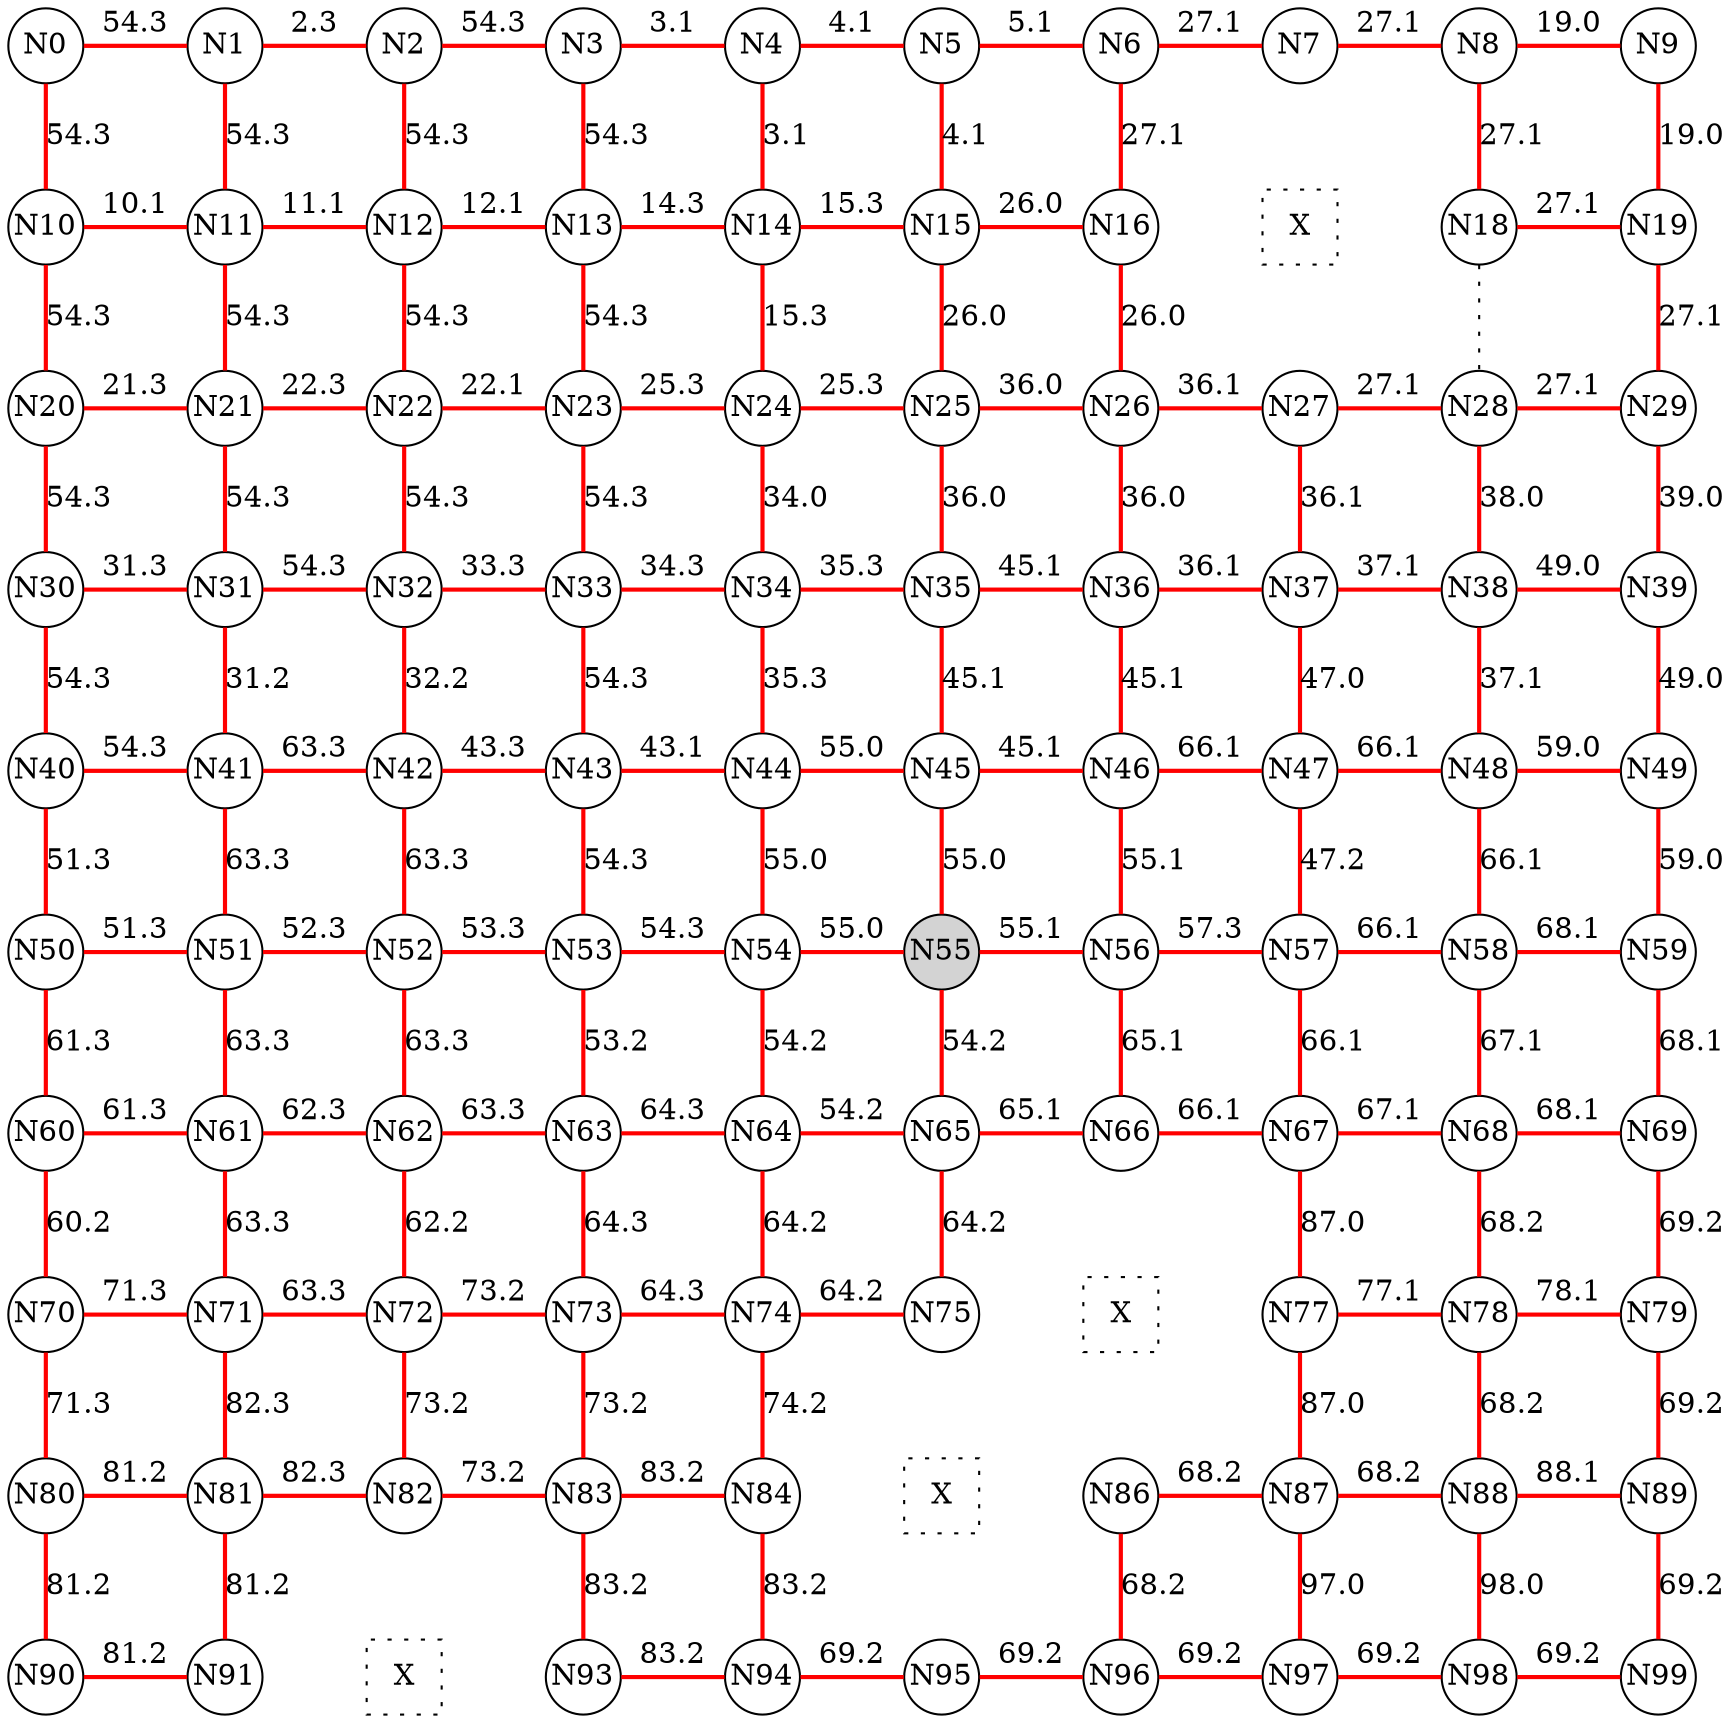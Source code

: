 
 digraph G { graph [layout=dot] 
 {rank=same; N0 [shape=circle, fixedsize=true]; N1 [shape=circle, fixedsize=true]; N2 [shape=circle, fixedsize=true]; N3 [shape=circle, fixedsize=true]; N4 [shape=circle, fixedsize=true]; N5 [shape=circle, fixedsize=true]; N6 [shape=circle, fixedsize=true]; N7 [shape=circle, fixedsize=true]; N8 [shape=circle, fixedsize=true]; N9 [shape=circle, fixedsize=true];  }
 {rank=same; N10 [shape=circle, fixedsize=true]; N11 [shape=circle, fixedsize=true]; N12 [shape=circle, fixedsize=true]; N13 [shape=circle, fixedsize=true]; N14 [shape=circle, fixedsize=true]; N15 [shape=circle, fixedsize=true]; N16 [shape=circle, fixedsize=true]; N17 [shape=square, style=dotted, fixedsize=true, label=X]; N18 [shape=circle, fixedsize=true]; N19 [shape=circle, fixedsize=true];  }
 {rank=same; N20 [shape=circle, fixedsize=true]; N21 [shape=circle, fixedsize=true]; N22 [shape=circle, fixedsize=true]; N23 [shape=circle, fixedsize=true]; N24 [shape=circle, fixedsize=true]; N25 [shape=circle, fixedsize=true]; N26 [shape=circle, fixedsize=true]; N27 [shape=circle, fixedsize=true]; N28 [shape=circle, fixedsize=true]; N29 [shape=circle, fixedsize=true];  }
 {rank=same; N30 [shape=circle, fixedsize=true]; N31 [shape=circle, fixedsize=true]; N32 [shape=circle, fixedsize=true]; N33 [shape=circle, fixedsize=true]; N34 [shape=circle, fixedsize=true]; N35 [shape=circle, fixedsize=true]; N36 [shape=circle, fixedsize=true]; N37 [shape=circle, fixedsize=true]; N38 [shape=circle, fixedsize=true]; N39 [shape=circle, fixedsize=true];  }
 {rank=same; N40 [shape=circle, fixedsize=true]; N41 [shape=circle, fixedsize=true]; N42 [shape=circle, fixedsize=true]; N43 [shape=circle, fixedsize=true]; N44 [shape=circle, fixedsize=true]; N45 [shape=circle, fixedsize=true]; N46 [shape=circle, fixedsize=true]; N47 [shape=circle, fixedsize=true]; N48 [shape=circle, fixedsize=true]; N49 [shape=circle, fixedsize=true];  }
 {rank=same; N50 [shape=circle, fixedsize=true]; N51 [shape=circle, fixedsize=true]; N52 [shape=circle, fixedsize=true]; N53 [shape=circle, fixedsize=true]; N54 [shape=circle, fixedsize=true]; N55 [shape=circle, style=filled, fixedsize=true]; N56 [shape=circle, fixedsize=true]; N57 [shape=circle, fixedsize=true]; N58 [shape=circle, fixedsize=true]; N59 [shape=circle, fixedsize=true];  }
 {rank=same; N60 [shape=circle, fixedsize=true]; N61 [shape=circle, fixedsize=true]; N62 [shape=circle, fixedsize=true]; N63 [shape=circle, fixedsize=true]; N64 [shape=circle, fixedsize=true]; N65 [shape=circle, fixedsize=true]; N66 [shape=circle, fixedsize=true]; N67 [shape=circle, fixedsize=true]; N68 [shape=circle, fixedsize=true]; N69 [shape=circle, fixedsize=true];  }
 {rank=same; N70 [shape=circle, fixedsize=true]; N71 [shape=circle, fixedsize=true]; N72 [shape=circle, fixedsize=true]; N73 [shape=circle, fixedsize=true]; N74 [shape=circle, fixedsize=true]; N75 [shape=circle, fixedsize=true]; N76 [shape=square, style=dotted, fixedsize=true, label=X]; N77 [shape=circle, fixedsize=true]; N78 [shape=circle, fixedsize=true]; N79 [shape=circle, fixedsize=true];  }
 {rank=same; N80 [shape=circle, fixedsize=true]; N81 [shape=circle, fixedsize=true]; N82 [shape=circle, fixedsize=true]; N83 [shape=circle, fixedsize=true]; N84 [shape=circle, fixedsize=true]; N85 [shape=square, style=dotted, fixedsize=true, label=X]; N86 [shape=circle, fixedsize=true]; N87 [shape=circle, fixedsize=true]; N88 [shape=circle, fixedsize=true]; N89 [shape=circle, fixedsize=true];  }
 {rank=same; N90 [shape=circle, fixedsize=true]; N91 [shape=circle, fixedsize=true]; N92 [shape=square, style=dotted, fixedsize=true, label=X]; N93 [shape=circle, fixedsize=true]; N94 [shape=circle, fixedsize=true]; N95 [shape=circle, fixedsize=true]; N96 [shape=circle, fixedsize=true]; N97 [shape=circle, fixedsize=true]; N98 [shape=circle, fixedsize=true]; N99 [shape=circle, fixedsize=true];  }
N0->N1 [dir=none, color=red, style=bold, label="54.3"]
N1->N2 [dir=none, color=red, style=bold, label="2.3"]
N2->N3 [dir=none, color=red, style=bold, label="54.3"]
N3->N4 [dir=none, color=red, style=bold, label="3.1"]
N4->N5 [dir=none, color=red, style=bold, label="4.1"]
N5->N6 [dir=none, color=red, style=bold, label="5.1"]
N6->N7 [dir=none, color=red, style=bold, label="27.1"]
N7->N8 [dir=none, color=red, style=bold, label="27.1"]
N8->N9 [dir=none, color=red, style=bold, label="19.0"]
N10->N11 [dir=none, color=red, style=bold, label="10.1"]
N11->N12 [dir=none, color=red, style=bold, label="11.1"]
N12->N13 [dir=none, color=red, style=bold, label="12.1"]
N13->N14 [dir=none, color=red, style=bold, label="14.3"]
N14->N15 [dir=none, color=red, style=bold, label="15.3"]
N15->N16 [dir=none, color=red, style=bold, label="26.0"]
N16->N17 [dir=none, style=invis, label=" "]
N17->N18 [dir=none, style=invis, label=" "]
N18->N19 [dir=none, color=red, style=bold, label="27.1"]
N20->N21 [dir=none, color=red, style=bold, label="21.3"]
N21->N22 [dir=none, color=red, style=bold, label="22.3"]
N22->N23 [dir=none, color=red, style=bold, label="22.1"]
N23->N24 [dir=none, color=red, style=bold, label="25.3"]
N24->N25 [dir=none, color=red, style=bold, label="25.3"]
N25->N26 [dir=none, color=red, style=bold, label="36.0"]
N26->N27 [dir=none, color=red, style=bold, label="36.1"]
N27->N28 [dir=none, color=red, style=bold, label="27.1"]
N28->N29 [dir=none, color=red, style=bold, label="27.1"]
N30->N31 [dir=none, color=red, style=bold, label="31.3"]
N31->N32 [dir=none, color=red, style=bold, label="54.3"]
N32->N33 [dir=none, color=red, style=bold, label="33.3"]
N33->N34 [dir=none, color=red, style=bold, label="34.3"]
N34->N35 [dir=none, color=red, style=bold, label="35.3"]
N35->N36 [dir=none, color=red, style=bold, label="45.1"]
N36->N37 [dir=none, color=red, style=bold, label="36.1"]
N37->N38 [dir=none, color=red, style=bold, label="37.1"]
N38->N39 [dir=none, color=red, style=bold, label="49.0"]
N40->N41 [dir=none, color=red, style=bold, label="54.3"]
N41->N42 [dir=none, color=red, style=bold, label="63.3"]
N42->N43 [dir=none, color=red, style=bold, label="43.3"]
N43->N44 [dir=none, color=red, style=bold, label="43.1"]
N44->N45 [dir=none, color=red, style=bold, label="55.0"]
N45->N46 [dir=none, color=red, style=bold, label="45.1"]
N46->N47 [dir=none, color=red, style=bold, label="66.1"]
N47->N48 [dir=none, color=red, style=bold, label="66.1"]
N48->N49 [dir=none, color=red, style=bold, label="59.0"]
N50->N51 [dir=none, color=red, style=bold, label="51.3"]
N51->N52 [dir=none, color=red, style=bold, label="52.3"]
N52->N53 [dir=none, color=red, style=bold, label="53.3"]
N53->N54 [dir=none, color=red, style=bold, label="54.3"]
N54->N55 [dir=none, color=red, style=bold, label="55.0"]
N55->N56 [dir=none, color=red, style=bold, label="55.1"]
N56->N57 [dir=none, color=red, style=bold, label="57.3"]
N57->N58 [dir=none, color=red, style=bold, label="66.1"]
N58->N59 [dir=none, color=red, style=bold, label="68.1"]
N60->N61 [dir=none, color=red, style=bold, label="61.3"]
N61->N62 [dir=none, color=red, style=bold, label="62.3"]
N62->N63 [dir=none, color=red, style=bold, label="63.3"]
N63->N64 [dir=none, color=red, style=bold, label="64.3"]
N64->N65 [dir=none, color=red, style=bold, label="54.2"]
N65->N66 [dir=none, color=red, style=bold, label="65.1"]
N66->N67 [dir=none, color=red, style=bold, label="66.1"]
N67->N68 [dir=none, color=red, style=bold, label="67.1"]
N68->N69 [dir=none, color=red, style=bold, label="68.1"]
N70->N71 [dir=none, color=red, style=bold, label="71.3"]
N71->N72 [dir=none, color=red, style=bold, label="63.3"]
N72->N73 [dir=none, color=red, style=bold, label="73.2"]
N73->N74 [dir=none, color=red, style=bold, label="64.3"]
N74->N75 [dir=none, color=red, style=bold, label="64.2"]
N75->N76 [dir=none, style=invis, label=" "]
N76->N77 [dir=none, style=invis, label=" "]
N77->N78 [dir=none, color=red, style=bold, label="77.1"]
N78->N79 [dir=none, color=red, style=bold, label="78.1"]
N80->N81 [dir=none, color=red, style=bold, label="81.2"]
N81->N82 [dir=none, color=red, style=bold, label="82.3"]
N82->N83 [dir=none, color=red, style=bold, label="73.2"]
N83->N84 [dir=none, color=red, style=bold, label="83.2"]
N84->N85 [dir=none, style=invis, label=" "]
N85->N86 [dir=none, style=invis, label=" "]
N86->N87 [dir=none, color=red, style=bold, label="68.2"]
N87->N88 [dir=none, color=red, style=bold, label="68.2"]
N88->N89 [dir=none, color=red, style=bold, label="88.1"]
N90->N91 [dir=none, color=red, style=bold, label="81.2"]
N91->N92 [dir=none, style=invis, label=" "]
N92->N93 [dir=none, style=invis, label=" "]
N93->N94 [dir=none, color=red, style=bold, label="83.2"]
N94->N95 [dir=none, color=red, style=bold, label="69.2"]
N95->N96 [dir=none, color=red, style=bold, label="69.2"]
N96->N97 [dir=none, color=red, style=bold, label="69.2"]
N97->N98 [dir=none, color=red, style=bold, label="69.2"]
N98->N99 [dir=none, color=red, style=bold, label="69.2"]
N0->N10 [dir=none, color=red, style=bold, label="54.3"]
N10->N20 [dir=none, color=red, style=bold, label="54.3"]
N20->N30 [dir=none, color=red, style=bold, label="54.3"]
N30->N40 [dir=none, color=red, style=bold, label="54.3"]
N40->N50 [dir=none, color=red, style=bold, label="51.3"]
N50->N60 [dir=none, color=red, style=bold, label="61.3"]
N60->N70 [dir=none, color=red, style=bold, label="60.2"]
N70->N80 [dir=none, color=red, style=bold, label="71.3"]
N80->N90 [dir=none, color=red, style=bold, label="81.2"]
N1->N11 [dir=none, color=red, style=bold, label="54.3"]
N11->N21 [dir=none, color=red, style=bold, label="54.3"]
N21->N31 [dir=none, color=red, style=bold, label="54.3"]
N31->N41 [dir=none, color=red, style=bold, label="31.2"]
N41->N51 [dir=none, color=red, style=bold, label="63.3"]
N51->N61 [dir=none, color=red, style=bold, label="63.3"]
N61->N71 [dir=none, color=red, style=bold, label="63.3"]
N71->N81 [dir=none, color=red, style=bold, label="82.3"]
N81->N91 [dir=none, color=red, style=bold, label="81.2"]
N2->N12 [dir=none, color=red, style=bold, label="54.3"]
N12->N22 [dir=none, color=red, style=bold, label="54.3"]
N22->N32 [dir=none, color=red, style=bold, label="54.3"]
N32->N42 [dir=none, color=red, style=bold, label="32.2"]
N42->N52 [dir=none, color=red, style=bold, label="63.3"]
N52->N62 [dir=none, color=red, style=bold, label="63.3"]
N62->N72 [dir=none, color=red, style=bold, label="62.2"]
N72->N82 [dir=none, color=red, style=bold, label="73.2"]
N82->N92 [dir=none, style=invis, label=" "]
N3->N13 [dir=none, color=red, style=bold, label="54.3"]
N13->N23 [dir=none, color=red, style=bold, label="54.3"]
N23->N33 [dir=none, color=red, style=bold, label="54.3"]
N33->N43 [dir=none, color=red, style=bold, label="54.3"]
N43->N53 [dir=none, color=red, style=bold, label="54.3"]
N53->N63 [dir=none, color=red, style=bold, label="53.2"]
N63->N73 [dir=none, color=red, style=bold, label="64.3"]
N73->N83 [dir=none, color=red, style=bold, label="73.2"]
N83->N93 [dir=none, color=red, style=bold, label="83.2"]
N4->N14 [dir=none, color=red, style=bold, label="3.1"]
N14->N24 [dir=none, color=red, style=bold, label="15.3"]
N24->N34 [dir=none, color=red, style=bold, label="34.0"]
N34->N44 [dir=none, color=red, style=bold, label="35.3"]
N44->N54 [dir=none, color=red, style=bold, label="55.0"]
N54->N64 [dir=none, color=red, style=bold, label="54.2"]
N64->N74 [dir=none, color=red, style=bold, label="64.2"]
N74->N84 [dir=none, color=red, style=bold, label="74.2"]
N84->N94 [dir=none, color=red, style=bold, label="83.2"]
N5->N15 [dir=none, color=red, style=bold, label="4.1"]
N15->N25 [dir=none, color=red, style=bold, label="26.0"]
N25->N35 [dir=none, color=red, style=bold, label="36.0"]
N35->N45 [dir=none, color=red, style=bold, label="45.1"]
N45->N55 [dir=none, color=red, style=bold, label="55.0"]
N55->N65 [dir=none, color=red, style=bold, label="54.2"]
N65->N75 [dir=none, color=red, style=bold, label="64.2"]
N75->N85 [dir=none, style=invis, label=" "]
N85->N95 [dir=none, style=invis, label=" "]
N6->N16 [dir=none, color=red, style=bold, label="27.1"]
N16->N26 [dir=none, color=red, style=bold, label="26.0"]
N26->N36 [dir=none, color=red, style=bold, label="36.0"]
N36->N46 [dir=none, color=red, style=bold, label="45.1"]
N46->N56 [dir=none, color=red, style=bold, label="55.1"]
N56->N66 [dir=none, color=red, style=bold, label="65.1"]
N66->N76 [dir=none, style=invis, label=" "]
N76->N86 [dir=none, style=invis, label=" "]
N86->N96 [dir=none, color=red, style=bold, label="68.2"]
N7->N17 [dir=none, style=invis, label=" "]
N17->N27 [dir=none, style=invis, label=" "]
N27->N37 [dir=none, color=red, style=bold, label="36.1"]
N37->N47 [dir=none, color=red, style=bold, label="47.0"]
N47->N57 [dir=none, color=red, style=bold, label="47.2"]
N57->N67 [dir=none, color=red, style=bold, label="66.1"]
N67->N77 [dir=none, color=red, style=bold, label="87.0"]
N77->N87 [dir=none, color=red, style=bold, label="87.0"]
N87->N97 [dir=none, color=red, style=bold, label="97.0"]
N8->N18 [dir=none, color=red, style=bold, label="27.1"]
N18->N28 [dir=none, style=dotted, label=""]
N28->N38 [dir=none, color=red, style=bold, label="38.0"]
N38->N48 [dir=none, color=red, style=bold, label="37.1"]
N48->N58 [dir=none, color=red, style=bold, label="66.1"]
N58->N68 [dir=none, color=red, style=bold, label="67.1"]
N68->N78 [dir=none, color=red, style=bold, label="68.2"]
N78->N88 [dir=none, color=red, style=bold, label="68.2"]
N88->N98 [dir=none, color=red, style=bold, label="98.0"]
N9->N19 [dir=none, color=red, style=bold, label="19.0"]
N19->N29 [dir=none, color=red, style=bold, label="27.1"]
N29->N39 [dir=none, color=red, style=bold, label="39.0"]
N39->N49 [dir=none, color=red, style=bold, label="49.0"]
N49->N59 [dir=none, color=red, style=bold, label="59.0"]
N59->N69 [dir=none, color=red, style=bold, label="68.1"]
N69->N79 [dir=none, color=red, style=bold, label="69.2"]
N79->N89 [dir=none, color=red, style=bold, label="69.2"]
N89->N99 [dir=none, color=red, style=bold, label="69.2"]
 }